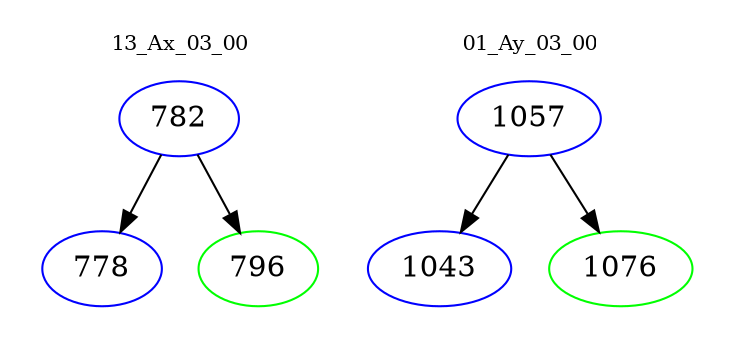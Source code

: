digraph{
subgraph cluster_0 {
color = white
label = "13_Ax_03_00";
fontsize=10;
T0_782 [label="782", color="blue"]
T0_782 -> T0_778 [color="black"]
T0_778 [label="778", color="blue"]
T0_782 -> T0_796 [color="black"]
T0_796 [label="796", color="green"]
}
subgraph cluster_1 {
color = white
label = "01_Ay_03_00";
fontsize=10;
T1_1057 [label="1057", color="blue"]
T1_1057 -> T1_1043 [color="black"]
T1_1043 [label="1043", color="blue"]
T1_1057 -> T1_1076 [color="black"]
T1_1076 [label="1076", color="green"]
}
}
